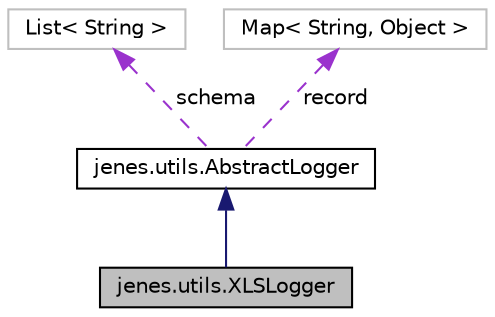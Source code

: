 digraph "jenes.utils.XLSLogger"
{
  edge [fontname="Helvetica",fontsize="10",labelfontname="Helvetica",labelfontsize="10"];
  node [fontname="Helvetica",fontsize="10",shape=record];
  Node1 [label="jenes.utils.XLSLogger",height=0.2,width=0.4,color="black", fillcolor="grey75", style="filled" fontcolor="black"];
  Node2 -> Node1 [dir="back",color="midnightblue",fontsize="10",style="solid",fontname="Helvetica"];
  Node2 [label="jenes.utils.AbstractLogger",height=0.2,width=0.4,color="black", fillcolor="white", style="filled",URL="$classjenes_1_1utils_1_1_abstract_logger.html"];
  Node3 -> Node2 [dir="back",color="darkorchid3",fontsize="10",style="dashed",label=" schema" ,fontname="Helvetica"];
  Node3 [label="List\< String \>",height=0.2,width=0.4,color="grey75", fillcolor="white", style="filled"];
  Node4 -> Node2 [dir="back",color="darkorchid3",fontsize="10",style="dashed",label=" record" ,fontname="Helvetica"];
  Node4 [label="Map\< String, Object \>",height=0.2,width=0.4,color="grey75", fillcolor="white", style="filled"];
}
